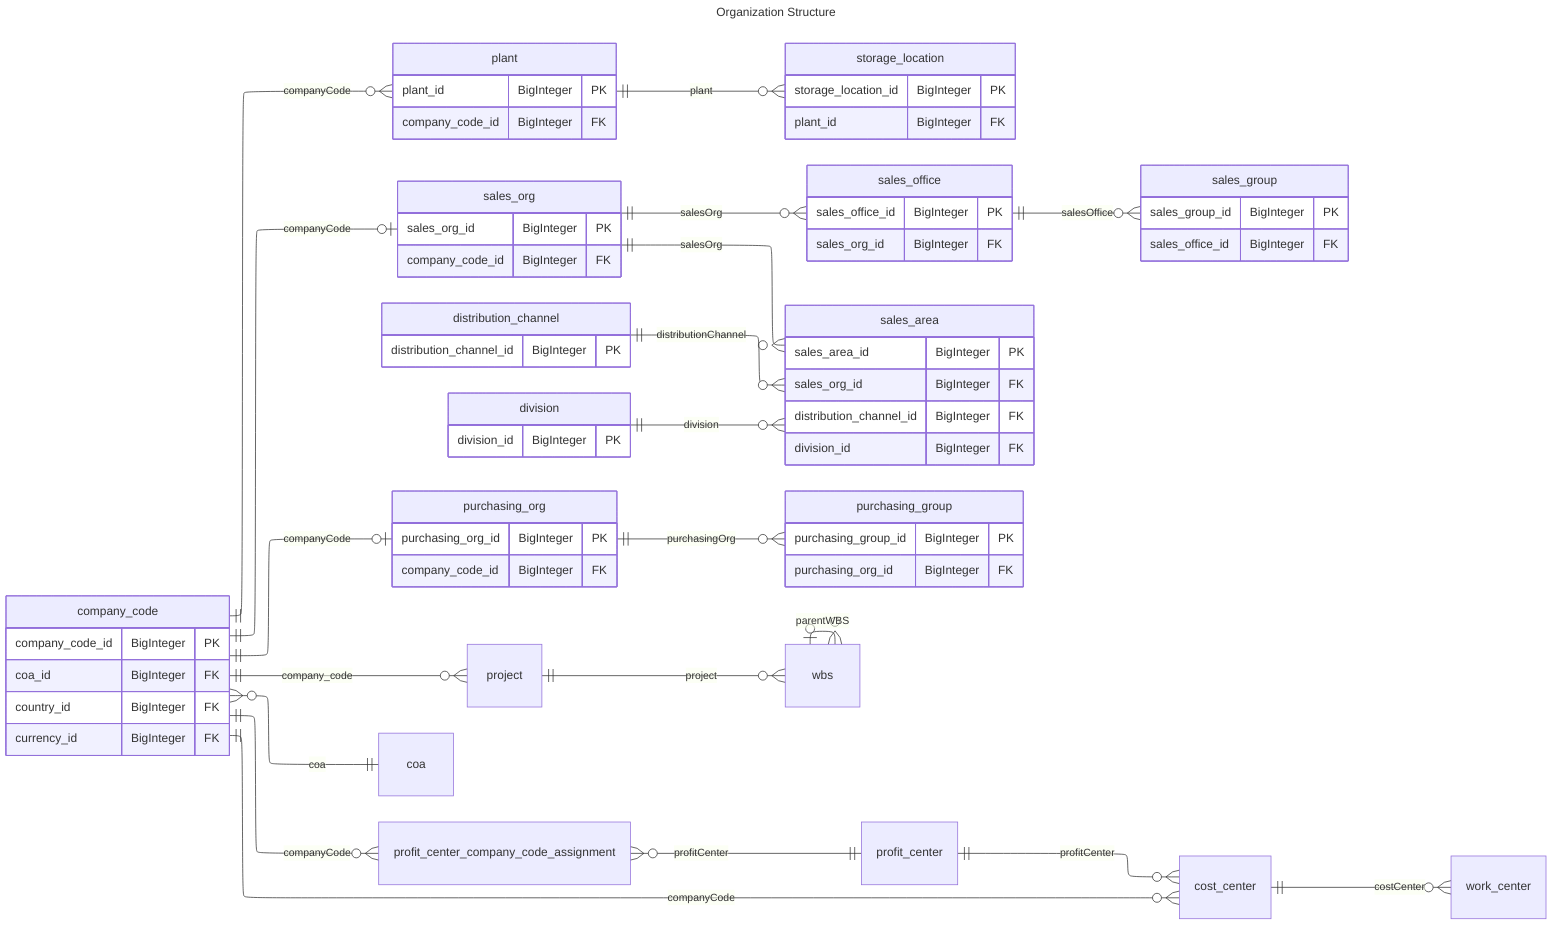 ---
title: Organization Structure
config:
  layout: elk
---
erDiagram
    direction lr 
    company_code {
        company_code_id BigInteger PK
        coa_id BigInteger FK
        country_id BigInteger FK
        currency_id BigInteger FK
    }
    plant {
        plant_id BigInteger PK
        company_code_id BigInteger FK
    }
    storage_location {
        storage_location_id BigInteger PK
        plant_id BigInteger FK
    }
    sales_org {
        sales_org_id BigInteger PK
        company_code_id BigInteger FK
    }
    sales_office {
        sales_office_id BigInteger PK
        sales_org_id BigInteger FK
    }
    sales_group {
        sales_group_id BigInteger PK
        sales_office_id BigInteger FK
    }
    distribution_channel {
        distribution_channel_id BigInteger PK
    }
    division {
        division_id BigInteger PK
    }
    sales_area {
        sales_area_id BigInteger PK
        sales_org_id BigInteger FK
        distribution_channel_id BigInteger FK
        division_id BigInteger FK
    }
    purchasing_org {
        purchasing_org_id BigInteger PK
        company_code_id BigInteger FK
    }
    purchasing_group {
        purchasing_group_id BigInteger PK
        purchasing_org_id BigInteger FK
    }

    company_code ||--o{ project : "company_code"
    project ||--o{ wbs : "project"
    wbs |o--o{ wbs : "parentWBS"

    %% ORGANIZATIONAL STRUCTURE
    company_code ||--o{ plant : "companyCode"
    plant ||--o{ storage_location : "plant"

    %% PROFIT CENTER COST CENTER
    company_code }o--|| coa: "coa"
    company_code ||--o{ cost_center: "companyCode"
    company_code ||--o{ profit_center_company_code_assignment: "companyCode"
    profit_center_company_code_assignment }o--|| profit_center: "profitCenter"
    profit_center ||--o{ cost_center: "profitCenter"
    cost_center ||--o{ work_center: "costCenter"
    
    %% SALES ORGANIZATION
    company_code ||--o| sales_org: "companyCode"
    sales_org ||--o{ sales_area: "salesOrg"
    sales_org ||--o{ sales_office: "salesOrg"
    sales_office ||--o{ sales_group: "salesOffice"
    distribution_channel ||--o{ sales_area: "distributionChannel"
    division ||--o{ sales_area: "division"
    
    %% PURCHASING ORGANIZATION
    company_code ||--o| purchasing_org: "companyCode"
    purchasing_org ||--o{ purchasing_group: "purchasingOrg"